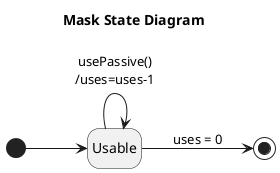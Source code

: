 @startuml mask
left to right direction
title Mask State Diagram
hide empty description
 
[*] --> Usable
Usable --> Usable : usePassive()\n/uses=uses-1
Usable --> [*] : uses = 0
@enduml